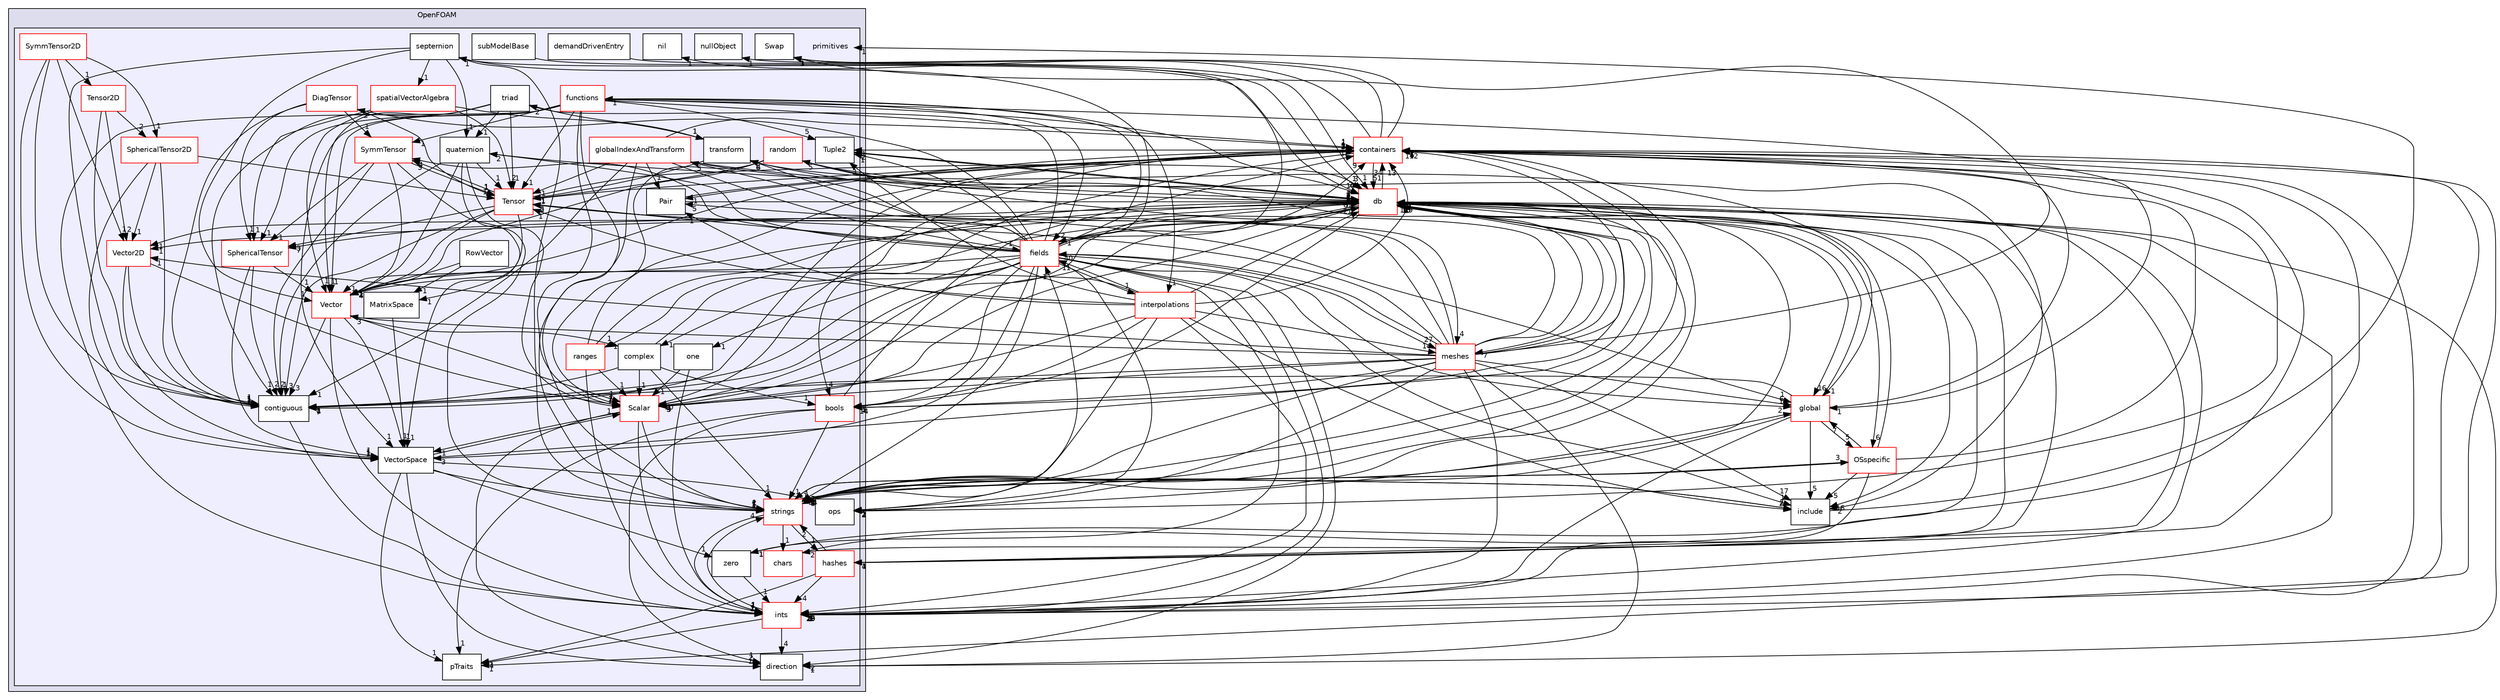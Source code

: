digraph "src/OpenFOAM/primitives" {
  bgcolor=transparent;
  compound=true
  node [ fontsize="10", fontname="Helvetica"];
  edge [ labelfontsize="10", labelfontname="Helvetica"];
  subgraph clusterdir_c5473ff19b20e6ec4dfe5c310b3778a8 {
    graph [ bgcolor="#ddddee", pencolor="black", label="OpenFOAM" fontname="Helvetica", fontsize="10", URL="dir_c5473ff19b20e6ec4dfe5c310b3778a8.html"]
  subgraph clusterdir_3e50f45338116b169052b428016851aa {
    graph [ bgcolor="#eeeeff", pencolor="black", label="" URL="dir_3e50f45338116b169052b428016851aa.html"];
    dir_3e50f45338116b169052b428016851aa [shape=plaintext label="primitives"];
    dir_a082e25d5e52ccf3d098e28b00b761b2 [shape=box label="bools" color="red" fillcolor="white" style="filled" URL="dir_a082e25d5e52ccf3d098e28b00b761b2.html"];
    dir_88dabb3705a9b13be16987836626f570 [shape=box label="chars" color="red" fillcolor="white" style="filled" URL="dir_88dabb3705a9b13be16987836626f570.html"];
    dir_9b55caa1365775a4268140b8f5b75f1d [shape=box label="complex" color="black" fillcolor="white" style="filled" URL="dir_9b55caa1365775a4268140b8f5b75f1d.html"];
    dir_1b29830830533868fb04f0e807b2ad78 [shape=box label="contiguous" color="black" fillcolor="white" style="filled" URL="dir_1b29830830533868fb04f0e807b2ad78.html"];
    dir_1ed90ee36d758fb385aa8ec7e8669419 [shape=box label="demandDrivenEntry" color="black" fillcolor="white" style="filled" URL="dir_1ed90ee36d758fb385aa8ec7e8669419.html"];
    dir_537bace1925cccf901fb30a89ca4875a [shape=box label="DiagTensor" color="red" fillcolor="white" style="filled" URL="dir_537bace1925cccf901fb30a89ca4875a.html"];
    dir_19dbf0591cffda9f7a5a990739e1850d [shape=box label="direction" color="black" fillcolor="white" style="filled" URL="dir_19dbf0591cffda9f7a5a990739e1850d.html"];
    dir_d9e7e9a9f2a6b8c09f93ad92e1b15a84 [shape=box label="functions" color="red" fillcolor="white" style="filled" URL="dir_d9e7e9a9f2a6b8c09f93ad92e1b15a84.html"];
    dir_9dc1ed12f67003981c0fdb09742bb52c [shape=box label="globalIndexAndTransform" color="red" fillcolor="white" style="filled" URL="dir_9dc1ed12f67003981c0fdb09742bb52c.html"];
    dir_4283faa153a5178e565ef547cd992a0a [shape=box label="hashes" color="red" fillcolor="white" style="filled" URL="dir_4283faa153a5178e565ef547cd992a0a.html"];
    dir_086c067a0e64eeb439d30ae0c44248d8 [shape=box label="ints" color="red" fillcolor="white" style="filled" URL="dir_086c067a0e64eeb439d30ae0c44248d8.html"];
    dir_74bb8d3ac938216a63ff87e7c9cc403c [shape=box label="MatrixSpace" color="black" fillcolor="white" style="filled" URL="dir_74bb8d3ac938216a63ff87e7c9cc403c.html"];
    dir_98f989b678dbf5309ce2e017b28f8821 [shape=box label="nil" color="black" fillcolor="white" style="filled" URL="dir_98f989b678dbf5309ce2e017b28f8821.html"];
    dir_7aca3e0a7045fc902b8f4d4bfc476d9f [shape=box label="nullObject" color="black" fillcolor="white" style="filled" URL="dir_7aca3e0a7045fc902b8f4d4bfc476d9f.html"];
    dir_688e2bf6a1af855b6f70d5e0e0f050d5 [shape=box label="one" color="black" fillcolor="white" style="filled" URL="dir_688e2bf6a1af855b6f70d5e0e0f050d5.html"];
    dir_a75a9acad7a860e8b6287c25a4913686 [shape=box label="ops" color="black" fillcolor="white" style="filled" URL="dir_a75a9acad7a860e8b6287c25a4913686.html"];
    dir_4866e0e18efe39e2716d157b44dfa36c [shape=box label="Pair" color="black" fillcolor="white" style="filled" URL="dir_4866e0e18efe39e2716d157b44dfa36c.html"];
    dir_a71222f4f105181f964ceb320add37f5 [shape=box label="pTraits" color="black" fillcolor="white" style="filled" URL="dir_a71222f4f105181f964ceb320add37f5.html"];
    dir_7f2355fb07e96b002f5e0fef21d9e5dc [shape=box label="quaternion" color="black" fillcolor="white" style="filled" URL="dir_7f2355fb07e96b002f5e0fef21d9e5dc.html"];
    dir_fe902bc9ff5b589eb0ead5d28c94889f [shape=box label="random" color="red" fillcolor="white" style="filled" URL="dir_fe902bc9ff5b589eb0ead5d28c94889f.html"];
    dir_4c2d2f51554615c82797d0537eafbb2e [shape=box label="ranges" color="red" fillcolor="white" style="filled" URL="dir_4c2d2f51554615c82797d0537eafbb2e.html"];
    dir_3073982a3e901484828b41a110ebd059 [shape=box label="RowVector" color="black" fillcolor="white" style="filled" URL="dir_3073982a3e901484828b41a110ebd059.html"];
    dir_b4f4914e791ff496381862f16be45bae [shape=box label="Scalar" color="red" fillcolor="white" style="filled" URL="dir_b4f4914e791ff496381862f16be45bae.html"];
    dir_8ff6743b6a552605fbcfa0c2fa86cf35 [shape=box label="septernion" color="black" fillcolor="white" style="filled" URL="dir_8ff6743b6a552605fbcfa0c2fa86cf35.html"];
    dir_0d054148b2ad42a055e9a559a10add02 [shape=box label="spatialVectorAlgebra" color="red" fillcolor="white" style="filled" URL="dir_0d054148b2ad42a055e9a559a10add02.html"];
    dir_b065e1a4bed1b058c87ac57271f42191 [shape=box label="SphericalTensor" color="red" fillcolor="white" style="filled" URL="dir_b065e1a4bed1b058c87ac57271f42191.html"];
    dir_03cbbdc57deccee747de3682b626c91e [shape=box label="SphericalTensor2D" color="red" fillcolor="white" style="filled" URL="dir_03cbbdc57deccee747de3682b626c91e.html"];
    dir_ce1ee507886310df0e74ee2e624fbc88 [shape=box label="strings" color="red" fillcolor="white" style="filled" URL="dir_ce1ee507886310df0e74ee2e624fbc88.html"];
    dir_a5ab764987886a96b81db1b910e5c021 [shape=box label="subModelBase" color="black" fillcolor="white" style="filled" URL="dir_a5ab764987886a96b81db1b910e5c021.html"];
    dir_231fc2a74f204112d6236cb009e595a2 [shape=box label="Swap" color="black" fillcolor="white" style="filled" URL="dir_231fc2a74f204112d6236cb009e595a2.html"];
    dir_1dd80385453c5b0e9d626c2fdc4e90dc [shape=box label="SymmTensor" color="red" fillcolor="white" style="filled" URL="dir_1dd80385453c5b0e9d626c2fdc4e90dc.html"];
    dir_0c2340d1dbdaa835dd760c22e129bc79 [shape=box label="SymmTensor2D" color="red" fillcolor="white" style="filled" URL="dir_0c2340d1dbdaa835dd760c22e129bc79.html"];
    dir_15da0e2a135f43ffeb4645c968ce8ac7 [shape=box label="Tensor" color="red" fillcolor="white" style="filled" URL="dir_15da0e2a135f43ffeb4645c968ce8ac7.html"];
    dir_af3b3c32572abb73a47caea053f82d3c [shape=box label="Tensor2D" color="red" fillcolor="white" style="filled" URL="dir_af3b3c32572abb73a47caea053f82d3c.html"];
    dir_9cf74317c7eb616c4d20a1fef726f411 [shape=box label="transform" color="black" fillcolor="white" style="filled" URL="dir_9cf74317c7eb616c4d20a1fef726f411.html"];
    dir_7aa2f3f4e81b54d7787de8b5589ce6c4 [shape=box label="triad" color="black" fillcolor="white" style="filled" URL="dir_7aa2f3f4e81b54d7787de8b5589ce6c4.html"];
    dir_246f7a9c53924f474d87efd38f207066 [shape=box label="Tuple2" color="black" fillcolor="white" style="filled" URL="dir_246f7a9c53924f474d87efd38f207066.html"];
    dir_6ef5fbba1c02603637a533e2f686aa62 [shape=box label="Vector" color="red" fillcolor="white" style="filled" URL="dir_6ef5fbba1c02603637a533e2f686aa62.html"];
    dir_974ac155d7c04ce7d59446545c00b04b [shape=box label="Vector2D" color="red" fillcolor="white" style="filled" URL="dir_974ac155d7c04ce7d59446545c00b04b.html"];
    dir_67e43ffa00fdb90d8ab20f3d61175616 [shape=box label="VectorSpace" color="black" fillcolor="white" style="filled" URL="dir_67e43ffa00fdb90d8ab20f3d61175616.html"];
    dir_2de54a351530e9f436fe9bce6ce952a7 [shape=box label="zero" color="black" fillcolor="white" style="filled" URL="dir_2de54a351530e9f436fe9bce6ce952a7.html"];
  }
  }
  dir_962442b8f989d5529fab5e0f0e4ffb74 [shape=box label="fields" color="red" URL="dir_962442b8f989d5529fab5e0f0e4ffb74.html"];
  dir_19d0872053bde092be81d7fe3f56cbf7 [shape=box label="containers" color="red" URL="dir_19d0872053bde092be81d7fe3f56cbf7.html"];
  dir_e764f87aebd421bcba631b254777cd25 [shape=box label="interpolations" color="red" URL="dir_e764f87aebd421bcba631b254777cd25.html"];
  dir_aa2423979fb45fc41c393a5db370ab21 [shape=box label="meshes" color="red" URL="dir_aa2423979fb45fc41c393a5db370ab21.html"];
  dir_63c634f7a7cfd679ac26c67fb30fc32f [shape=box label="db" color="red" URL="dir_63c634f7a7cfd679ac26c67fb30fc32f.html"];
  dir_8583492183f4d27c76555f8f333dd07b [shape=box label="global" color="red" URL="dir_8583492183f4d27c76555f8f333dd07b.html"];
  dir_e954e9f5966bc1c681a414ec8bd0ee15 [shape=box label="include" URL="dir_e954e9f5966bc1c681a414ec8bd0ee15.html"];
  dir_1e7df7a7407fc4618be5c18f76eb7b99 [shape=box label="OSspecific" color="red" URL="dir_1e7df7a7407fc4618be5c18f76eb7b99.html"];
  dir_a5ab764987886a96b81db1b910e5c021->dir_63c634f7a7cfd679ac26c67fb30fc32f [headlabel="1", labeldistance=1.5 headhref="dir_002443_001985.html"];
  dir_19dbf0591cffda9f7a5a990739e1850d->dir_63c634f7a7cfd679ac26c67fb30fc32f [headlabel="1", labeldistance=1.5 headhref="dir_002371_001985.html"];
  dir_af3b3c32572abb73a47caea053f82d3c->dir_03cbbdc57deccee747de3682b626c91e [headlabel="2", labeldistance=1.5 headhref="dir_002455_002433.html"];
  dir_af3b3c32572abb73a47caea053f82d3c->dir_974ac155d7c04ce7d59446545c00b04b [headlabel="2", labeldistance=1.5 headhref="dir_002455_002466.html"];
  dir_af3b3c32572abb73a47caea053f82d3c->dir_1b29830830533868fb04f0e807b2ad78 [headlabel="1", labeldistance=1.5 headhref="dir_002455_002367.html"];
  dir_0d054148b2ad42a055e9a559a10add02->dir_15da0e2a135f43ffeb4645c968ce8ac7 [headlabel="2", labeldistance=1.5 headhref="dir_002421_002450.html"];
  dir_0d054148b2ad42a055e9a559a10add02->dir_9cf74317c7eb616c4d20a1fef726f411 [headlabel="1", labeldistance=1.5 headhref="dir_002421_002457.html"];
  dir_0d054148b2ad42a055e9a559a10add02->dir_6ef5fbba1c02603637a533e2f686aa62 [headlabel="1", labeldistance=1.5 headhref="dir_002421_002460.html"];
  dir_0d054148b2ad42a055e9a559a10add02->dir_b065e1a4bed1b058c87ac57271f42191 [headlabel="1", labeldistance=1.5 headhref="dir_002421_002430.html"];
  dir_962442b8f989d5529fab5e0f0e4ffb74->dir_19dbf0591cffda9f7a5a990739e1850d [headlabel="2", labeldistance=1.5 headhref="dir_002054_002371.html"];
  dir_962442b8f989d5529fab5e0f0e4ffb74->dir_19d0872053bde092be81d7fe3f56cbf7 [headlabel="9", labeldistance=1.5 headhref="dir_002054_001934.html"];
  dir_962442b8f989d5529fab5e0f0e4ffb74->dir_a082e25d5e52ccf3d098e28b00b761b2 [headlabel="1", labeldistance=1.5 headhref="dir_002054_002359.html"];
  dir_962442b8f989d5529fab5e0f0e4ffb74->dir_ce1ee507886310df0e74ee2e624fbc88 [headlabel="2", labeldistance=1.5 headhref="dir_002054_002435.html"];
  dir_962442b8f989d5529fab5e0f0e4ffb74->dir_15da0e2a135f43ffeb4645c968ce8ac7 [headlabel="5", labeldistance=1.5 headhref="dir_002054_002450.html"];
  dir_962442b8f989d5529fab5e0f0e4ffb74->dir_246f7a9c53924f474d87efd38f207066 [headlabel="1", labeldistance=1.5 headhref="dir_002054_002459.html"];
  dir_962442b8f989d5529fab5e0f0e4ffb74->dir_7f2355fb07e96b002f5e0fef21d9e5dc [headlabel="2", labeldistance=1.5 headhref="dir_002054_002407.html"];
  dir_962442b8f989d5529fab5e0f0e4ffb74->dir_231fc2a74f204112d6236cb009e595a2 [headlabel="1", labeldistance=1.5 headhref="dir_002054_002444.html"];
  dir_962442b8f989d5529fab5e0f0e4ffb74->dir_e764f87aebd421bcba631b254777cd25 [headlabel="1", labeldistance=1.5 headhref="dir_002054_002153.html"];
  dir_962442b8f989d5529fab5e0f0e4ffb74->dir_9b55caa1365775a4268140b8f5b75f1d [headlabel="1", labeldistance=1.5 headhref="dir_002054_002366.html"];
  dir_962442b8f989d5529fab5e0f0e4ffb74->dir_7aa2f3f4e81b54d7787de8b5589ce6c4 [headlabel="2", labeldistance=1.5 headhref="dir_002054_002458.html"];
  dir_962442b8f989d5529fab5e0f0e4ffb74->dir_688e2bf6a1af855b6f70d5e0e0f050d5 [headlabel="1", labeldistance=1.5 headhref="dir_002054_002403.html"];
  dir_962442b8f989d5529fab5e0f0e4ffb74->dir_aa2423979fb45fc41c393a5db370ab21 [headlabel="27", labeldistance=1.5 headhref="dir_002054_002260.html"];
  dir_962442b8f989d5529fab5e0f0e4ffb74->dir_2de54a351530e9f436fe9bce6ce952a7 [headlabel="1", labeldistance=1.5 headhref="dir_002054_002469.html"];
  dir_962442b8f989d5529fab5e0f0e4ffb74->dir_9cf74317c7eb616c4d20a1fef726f411 [headlabel="6", labeldistance=1.5 headhref="dir_002054_002457.html"];
  dir_962442b8f989d5529fab5e0f0e4ffb74->dir_a75a9acad7a860e8b6287c25a4913686 [headlabel="1", labeldistance=1.5 headhref="dir_002054_002404.html"];
  dir_962442b8f989d5529fab5e0f0e4ffb74->dir_b4f4914e791ff496381862f16be45bae [headlabel="10", labeldistance=1.5 headhref="dir_002054_002415.html"];
  dir_962442b8f989d5529fab5e0f0e4ffb74->dir_6ef5fbba1c02603637a533e2f686aa62 [headlabel="4", labeldistance=1.5 headhref="dir_002054_002460.html"];
  dir_962442b8f989d5529fab5e0f0e4ffb74->dir_63c634f7a7cfd679ac26c67fb30fc32f [headlabel="61", labeldistance=1.5 headhref="dir_002054_001985.html"];
  dir_962442b8f989d5529fab5e0f0e4ffb74->dir_8583492183f4d27c76555f8f333dd07b [headlabel="1", labeldistance=1.5 headhref="dir_002054_002130.html"];
  dir_962442b8f989d5529fab5e0f0e4ffb74->dir_67e43ffa00fdb90d8ab20f3d61175616 [headlabel="3", labeldistance=1.5 headhref="dir_002054_002468.html"];
  dir_962442b8f989d5529fab5e0f0e4ffb74->dir_537bace1925cccf901fb30a89ca4875a [headlabel="2", labeldistance=1.5 headhref="dir_002054_002369.html"];
  dir_962442b8f989d5529fab5e0f0e4ffb74->dir_8ff6743b6a552605fbcfa0c2fa86cf35 [headlabel="1", labeldistance=1.5 headhref="dir_002054_002420.html"];
  dir_962442b8f989d5529fab5e0f0e4ffb74->dir_974ac155d7c04ce7d59446545c00b04b [headlabel="1", labeldistance=1.5 headhref="dir_002054_002466.html"];
  dir_962442b8f989d5529fab5e0f0e4ffb74->dir_d9e7e9a9f2a6b8c09f93ad92e1b15a84 [headlabel="1", labeldistance=1.5 headhref="dir_002054_002372.html"];
  dir_962442b8f989d5529fab5e0f0e4ffb74->dir_e954e9f5966bc1c681a414ec8bd0ee15 [headlabel="1", labeldistance=1.5 headhref="dir_002054_002152.html"];
  dir_962442b8f989d5529fab5e0f0e4ffb74->dir_b065e1a4bed1b058c87ac57271f42191 [headlabel="7", labeldistance=1.5 headhref="dir_002054_002430.html"];
  dir_962442b8f989d5529fab5e0f0e4ffb74->dir_1b29830830533868fb04f0e807b2ad78 [headlabel="1", labeldistance=1.5 headhref="dir_002054_002367.html"];
  dir_962442b8f989d5529fab5e0f0e4ffb74->dir_086c067a0e64eeb439d30ae0c44248d8 [headlabel="5", labeldistance=1.5 headhref="dir_002054_002390.html"];
  dir_962442b8f989d5529fab5e0f0e4ffb74->dir_1dd80385453c5b0e9d626c2fdc4e90dc [headlabel="4", labeldistance=1.5 headhref="dir_002054_002445.html"];
  dir_19d0872053bde092be81d7fe3f56cbf7->dir_a082e25d5e52ccf3d098e28b00b761b2 [headlabel="4", labeldistance=1.5 headhref="dir_001934_002359.html"];
  dir_19d0872053bde092be81d7fe3f56cbf7->dir_ce1ee507886310df0e74ee2e624fbc88 [headlabel="5", labeldistance=1.5 headhref="dir_001934_002435.html"];
  dir_19d0872053bde092be81d7fe3f56cbf7->dir_246f7a9c53924f474d87efd38f207066 [headlabel="1", labeldistance=1.5 headhref="dir_001934_002459.html"];
  dir_19d0872053bde092be81d7fe3f56cbf7->dir_231fc2a74f204112d6236cb009e595a2 [headlabel="1", labeldistance=1.5 headhref="dir_001934_002444.html"];
  dir_19d0872053bde092be81d7fe3f56cbf7->dir_98f989b678dbf5309ce2e017b28f8821 [headlabel="1", labeldistance=1.5 headhref="dir_001934_002401.html"];
  dir_19d0872053bde092be81d7fe3f56cbf7->dir_2de54a351530e9f436fe9bce6ce952a7 [headlabel="1", labeldistance=1.5 headhref="dir_001934_002469.html"];
  dir_19d0872053bde092be81d7fe3f56cbf7->dir_a75a9acad7a860e8b6287c25a4913686 [headlabel="2", labeldistance=1.5 headhref="dir_001934_002404.html"];
  dir_19d0872053bde092be81d7fe3f56cbf7->dir_63c634f7a7cfd679ac26c67fb30fc32f [headlabel="51", labeldistance=1.5 headhref="dir_001934_001985.html"];
  dir_19d0872053bde092be81d7fe3f56cbf7->dir_4866e0e18efe39e2716d157b44dfa36c [headlabel="1", labeldistance=1.5 headhref="dir_001934_002405.html"];
  dir_19d0872053bde092be81d7fe3f56cbf7->dir_a71222f4f105181f964ceb320add37f5 [headlabel="1", labeldistance=1.5 headhref="dir_001934_002406.html"];
  dir_19d0872053bde092be81d7fe3f56cbf7->dir_7aca3e0a7045fc902b8f4d4bfc476d9f [headlabel="1", labeldistance=1.5 headhref="dir_001934_002402.html"];
  dir_19d0872053bde092be81d7fe3f56cbf7->dir_1b29830830533868fb04f0e807b2ad78 [headlabel="7", labeldistance=1.5 headhref="dir_001934_002367.html"];
  dir_19d0872053bde092be81d7fe3f56cbf7->dir_086c067a0e64eeb439d30ae0c44248d8 [headlabel="23", labeldistance=1.5 headhref="dir_001934_002390.html"];
  dir_19d0872053bde092be81d7fe3f56cbf7->dir_4283faa153a5178e565ef547cd992a0a [headlabel="1", labeldistance=1.5 headhref="dir_001934_002386.html"];
  dir_ce1ee507886310df0e74ee2e624fbc88->dir_19d0872053bde092be81d7fe3f56cbf7 [headlabel="7", labeldistance=1.5 headhref="dir_002435_001934.html"];
  dir_ce1ee507886310df0e74ee2e624fbc88->dir_63c634f7a7cfd679ac26c67fb30fc32f [headlabel="13", labeldistance=1.5 headhref="dir_002435_001985.html"];
  dir_ce1ee507886310df0e74ee2e624fbc88->dir_88dabb3705a9b13be16987836626f570 [headlabel="1", labeldistance=1.5 headhref="dir_002435_002363.html"];
  dir_ce1ee507886310df0e74ee2e624fbc88->dir_8583492183f4d27c76555f8f333dd07b [headlabel="2", labeldistance=1.5 headhref="dir_002435_002130.html"];
  dir_ce1ee507886310df0e74ee2e624fbc88->dir_e954e9f5966bc1c681a414ec8bd0ee15 [headlabel="2", labeldistance=1.5 headhref="dir_002435_002152.html"];
  dir_ce1ee507886310df0e74ee2e624fbc88->dir_086c067a0e64eeb439d30ae0c44248d8 [headlabel="1", labeldistance=1.5 headhref="dir_002435_002390.html"];
  dir_ce1ee507886310df0e74ee2e624fbc88->dir_4283faa153a5178e565ef547cd992a0a [headlabel="1", labeldistance=1.5 headhref="dir_002435_002386.html"];
  dir_ce1ee507886310df0e74ee2e624fbc88->dir_1e7df7a7407fc4618be5c18f76eb7b99 [headlabel="3", labeldistance=1.5 headhref="dir_002435_002470.html"];
  dir_a082e25d5e52ccf3d098e28b00b761b2->dir_19dbf0591cffda9f7a5a990739e1850d [headlabel="1", labeldistance=1.5 headhref="dir_002359_002371.html"];
  dir_a082e25d5e52ccf3d098e28b00b761b2->dir_19d0872053bde092be81d7fe3f56cbf7 [headlabel="1", labeldistance=1.5 headhref="dir_002359_001934.html"];
  dir_a082e25d5e52ccf3d098e28b00b761b2->dir_ce1ee507886310df0e74ee2e624fbc88 [headlabel="1", labeldistance=1.5 headhref="dir_002359_002435.html"];
  dir_a082e25d5e52ccf3d098e28b00b761b2->dir_63c634f7a7cfd679ac26c67fb30fc32f [headlabel="6", labeldistance=1.5 headhref="dir_002359_001985.html"];
  dir_a082e25d5e52ccf3d098e28b00b761b2->dir_a71222f4f105181f964ceb320add37f5 [headlabel="1", labeldistance=1.5 headhref="dir_002359_002406.html"];
  dir_15da0e2a135f43ffeb4645c968ce8ac7->dir_19d0872053bde092be81d7fe3f56cbf7 [headlabel="3", labeldistance=1.5 headhref="dir_002450_001934.html"];
  dir_15da0e2a135f43ffeb4645c968ce8ac7->dir_6ef5fbba1c02603637a533e2f686aa62 [headlabel="2", labeldistance=1.5 headhref="dir_002450_002460.html"];
  dir_15da0e2a135f43ffeb4645c968ce8ac7->dir_63c634f7a7cfd679ac26c67fb30fc32f [headlabel="3", labeldistance=1.5 headhref="dir_002450_001985.html"];
  dir_15da0e2a135f43ffeb4645c968ce8ac7->dir_8583492183f4d27c76555f8f333dd07b [headlabel="1", labeldistance=1.5 headhref="dir_002450_002130.html"];
  dir_15da0e2a135f43ffeb4645c968ce8ac7->dir_74bb8d3ac938216a63ff87e7c9cc403c [headlabel="1", labeldistance=1.5 headhref="dir_002450_002400.html"];
  dir_15da0e2a135f43ffeb4645c968ce8ac7->dir_b065e1a4bed1b058c87ac57271f42191 [headlabel="3", labeldistance=1.5 headhref="dir_002450_002430.html"];
  dir_15da0e2a135f43ffeb4645c968ce8ac7->dir_1b29830830533868fb04f0e807b2ad78 [headlabel="3", labeldistance=1.5 headhref="dir_002450_002367.html"];
  dir_15da0e2a135f43ffeb4645c968ce8ac7->dir_1dd80385453c5b0e9d626c2fdc4e90dc [headlabel="3", labeldistance=1.5 headhref="dir_002450_002445.html"];
  dir_246f7a9c53924f474d87efd38f207066->dir_63c634f7a7cfd679ac26c67fb30fc32f [headlabel="1", labeldistance=1.5 headhref="dir_002459_001985.html"];
  dir_7f2355fb07e96b002f5e0fef21d9e5dc->dir_ce1ee507886310df0e74ee2e624fbc88 [headlabel="1", labeldistance=1.5 headhref="dir_002407_002435.html"];
  dir_7f2355fb07e96b002f5e0fef21d9e5dc->dir_15da0e2a135f43ffeb4645c968ce8ac7 [headlabel="1", labeldistance=1.5 headhref="dir_002407_002450.html"];
  dir_7f2355fb07e96b002f5e0fef21d9e5dc->dir_b4f4914e791ff496381862f16be45bae [headlabel="1", labeldistance=1.5 headhref="dir_002407_002415.html"];
  dir_7f2355fb07e96b002f5e0fef21d9e5dc->dir_6ef5fbba1c02603637a533e2f686aa62 [headlabel="1", labeldistance=1.5 headhref="dir_002407_002460.html"];
  dir_7f2355fb07e96b002f5e0fef21d9e5dc->dir_63c634f7a7cfd679ac26c67fb30fc32f [headlabel="2", labeldistance=1.5 headhref="dir_002407_001985.html"];
  dir_7f2355fb07e96b002f5e0fef21d9e5dc->dir_1b29830830533868fb04f0e807b2ad78 [headlabel="1", labeldistance=1.5 headhref="dir_002407_002367.html"];
  dir_e764f87aebd421bcba631b254777cd25->dir_962442b8f989d5529fab5e0f0e4ffb74 [headlabel="11", labeldistance=1.5 headhref="dir_002153_002054.html"];
  dir_e764f87aebd421bcba631b254777cd25->dir_19d0872053bde092be81d7fe3f56cbf7 [headlabel="13", labeldistance=1.5 headhref="dir_002153_001934.html"];
  dir_e764f87aebd421bcba631b254777cd25->dir_a082e25d5e52ccf3d098e28b00b761b2 [headlabel="1", labeldistance=1.5 headhref="dir_002153_002359.html"];
  dir_e764f87aebd421bcba631b254777cd25->dir_ce1ee507886310df0e74ee2e624fbc88 [headlabel="2", labeldistance=1.5 headhref="dir_002153_002435.html"];
  dir_e764f87aebd421bcba631b254777cd25->dir_15da0e2a135f43ffeb4645c968ce8ac7 [headlabel="1", labeldistance=1.5 headhref="dir_002153_002450.html"];
  dir_e764f87aebd421bcba631b254777cd25->dir_246f7a9c53924f474d87efd38f207066 [headlabel="3", labeldistance=1.5 headhref="dir_002153_002459.html"];
  dir_e764f87aebd421bcba631b254777cd25->dir_aa2423979fb45fc41c393a5db370ab21 [headlabel="14", labeldistance=1.5 headhref="dir_002153_002260.html"];
  dir_e764f87aebd421bcba631b254777cd25->dir_b4f4914e791ff496381862f16be45bae [headlabel="3", labeldistance=1.5 headhref="dir_002153_002415.html"];
  dir_e764f87aebd421bcba631b254777cd25->dir_6ef5fbba1c02603637a533e2f686aa62 [headlabel="1", labeldistance=1.5 headhref="dir_002153_002460.html"];
  dir_e764f87aebd421bcba631b254777cd25->dir_63c634f7a7cfd679ac26c67fb30fc32f [headlabel="21", labeldistance=1.5 headhref="dir_002153_001985.html"];
  dir_e764f87aebd421bcba631b254777cd25->dir_4866e0e18efe39e2716d157b44dfa36c [headlabel="1", labeldistance=1.5 headhref="dir_002153_002405.html"];
  dir_e764f87aebd421bcba631b254777cd25->dir_e954e9f5966bc1c681a414ec8bd0ee15 [headlabel="2", labeldistance=1.5 headhref="dir_002153_002152.html"];
  dir_e764f87aebd421bcba631b254777cd25->dir_086c067a0e64eeb439d30ae0c44248d8 [headlabel="2", labeldistance=1.5 headhref="dir_002153_002390.html"];
  dir_fe902bc9ff5b589eb0ead5d28c94889f->dir_15da0e2a135f43ffeb4645c968ce8ac7 [headlabel="1", labeldistance=1.5 headhref="dir_002408_002450.html"];
  dir_fe902bc9ff5b589eb0ead5d28c94889f->dir_b4f4914e791ff496381862f16be45bae [headlabel="1", labeldistance=1.5 headhref="dir_002408_002415.html"];
  dir_fe902bc9ff5b589eb0ead5d28c94889f->dir_6ef5fbba1c02603637a533e2f686aa62 [headlabel="1", labeldistance=1.5 headhref="dir_002408_002460.html"];
  dir_fe902bc9ff5b589eb0ead5d28c94889f->dir_63c634f7a7cfd679ac26c67fb30fc32f [headlabel="2", labeldistance=1.5 headhref="dir_002408_001985.html"];
  dir_fe902bc9ff5b589eb0ead5d28c94889f->dir_e954e9f5966bc1c681a414ec8bd0ee15 [headlabel="2", labeldistance=1.5 headhref="dir_002408_002152.html"];
  dir_9b55caa1365775a4268140b8f5b75f1d->dir_ce1ee507886310df0e74ee2e624fbc88 [headlabel="1", labeldistance=1.5 headhref="dir_002366_002435.html"];
  dir_9b55caa1365775a4268140b8f5b75f1d->dir_a082e25d5e52ccf3d098e28b00b761b2 [headlabel="1", labeldistance=1.5 headhref="dir_002366_002359.html"];
  dir_9b55caa1365775a4268140b8f5b75f1d->dir_b4f4914e791ff496381862f16be45bae [headlabel="1", labeldistance=1.5 headhref="dir_002366_002415.html"];
  dir_9b55caa1365775a4268140b8f5b75f1d->dir_63c634f7a7cfd679ac26c67fb30fc32f [headlabel="1", labeldistance=1.5 headhref="dir_002366_001985.html"];
  dir_9b55caa1365775a4268140b8f5b75f1d->dir_1b29830830533868fb04f0e807b2ad78 [headlabel="1", labeldistance=1.5 headhref="dir_002366_002367.html"];
  dir_7aa2f3f4e81b54d7787de8b5589ce6c4->dir_15da0e2a135f43ffeb4645c968ce8ac7 [headlabel="1", labeldistance=1.5 headhref="dir_002458_002450.html"];
  dir_7aa2f3f4e81b54d7787de8b5589ce6c4->dir_7f2355fb07e96b002f5e0fef21d9e5dc [headlabel="1", labeldistance=1.5 headhref="dir_002458_002407.html"];
  dir_7aa2f3f4e81b54d7787de8b5589ce6c4->dir_9cf74317c7eb616c4d20a1fef726f411 [headlabel="1", labeldistance=1.5 headhref="dir_002458_002457.html"];
  dir_7aa2f3f4e81b54d7787de8b5589ce6c4->dir_6ef5fbba1c02603637a533e2f686aa62 [headlabel="1", labeldistance=1.5 headhref="dir_002458_002460.html"];
  dir_7aa2f3f4e81b54d7787de8b5589ce6c4->dir_1b29830830533868fb04f0e807b2ad78 [headlabel="1", labeldistance=1.5 headhref="dir_002458_002367.html"];
  dir_aa2423979fb45fc41c393a5db370ab21->dir_19dbf0591cffda9f7a5a990739e1850d [headlabel="1", labeldistance=1.5 headhref="dir_002260_002371.html"];
  dir_aa2423979fb45fc41c393a5db370ab21->dir_962442b8f989d5529fab5e0f0e4ffb74 [headlabel="40", labeldistance=1.5 headhref="dir_002260_002054.html"];
  dir_aa2423979fb45fc41c393a5db370ab21->dir_19d0872053bde092be81d7fe3f56cbf7 [headlabel="112", labeldistance=1.5 headhref="dir_002260_001934.html"];
  dir_aa2423979fb45fc41c393a5db370ab21->dir_ce1ee507886310df0e74ee2e624fbc88 [headlabel="7", labeldistance=1.5 headhref="dir_002260_002435.html"];
  dir_aa2423979fb45fc41c393a5db370ab21->dir_a082e25d5e52ccf3d098e28b00b761b2 [headlabel="14", labeldistance=1.5 headhref="dir_002260_002359.html"];
  dir_aa2423979fb45fc41c393a5db370ab21->dir_15da0e2a135f43ffeb4645c968ce8ac7 [headlabel="2", labeldistance=1.5 headhref="dir_002260_002450.html"];
  dir_aa2423979fb45fc41c393a5db370ab21->dir_231fc2a74f204112d6236cb009e595a2 [headlabel="3", labeldistance=1.5 headhref="dir_002260_002444.html"];
  dir_aa2423979fb45fc41c393a5db370ab21->dir_fe902bc9ff5b589eb0ead5d28c94889f [headlabel="5", labeldistance=1.5 headhref="dir_002260_002408.html"];
  dir_aa2423979fb45fc41c393a5db370ab21->dir_a75a9acad7a860e8b6287c25a4913686 [headlabel="2", labeldistance=1.5 headhref="dir_002260_002404.html"];
  dir_aa2423979fb45fc41c393a5db370ab21->dir_9cf74317c7eb616c4d20a1fef726f411 [headlabel="4", labeldistance=1.5 headhref="dir_002260_002457.html"];
  dir_aa2423979fb45fc41c393a5db370ab21->dir_b4f4914e791ff496381862f16be45bae [headlabel="3", labeldistance=1.5 headhref="dir_002260_002415.html"];
  dir_aa2423979fb45fc41c393a5db370ab21->dir_6ef5fbba1c02603637a533e2f686aa62 [headlabel="3", labeldistance=1.5 headhref="dir_002260_002460.html"];
  dir_aa2423979fb45fc41c393a5db370ab21->dir_63c634f7a7cfd679ac26c67fb30fc32f [headlabel="119", labeldistance=1.5 headhref="dir_002260_001985.html"];
  dir_aa2423979fb45fc41c393a5db370ab21->dir_4866e0e18efe39e2716d157b44dfa36c [headlabel="5", labeldistance=1.5 headhref="dir_002260_002405.html"];
  dir_aa2423979fb45fc41c393a5db370ab21->dir_8583492183f4d27c76555f8f333dd07b [headlabel="6", labeldistance=1.5 headhref="dir_002260_002130.html"];
  dir_aa2423979fb45fc41c393a5db370ab21->dir_974ac155d7c04ce7d59446545c00b04b [headlabel="1", labeldistance=1.5 headhref="dir_002260_002466.html"];
  dir_aa2423979fb45fc41c393a5db370ab21->dir_e954e9f5966bc1c681a414ec8bd0ee15 [headlabel="17", labeldistance=1.5 headhref="dir_002260_002152.html"];
  dir_aa2423979fb45fc41c393a5db370ab21->dir_1b29830830533868fb04f0e807b2ad78 [headlabel="1", labeldistance=1.5 headhref="dir_002260_002367.html"];
  dir_aa2423979fb45fc41c393a5db370ab21->dir_086c067a0e64eeb439d30ae0c44248d8 [headlabel="29", labeldistance=1.5 headhref="dir_002260_002390.html"];
  dir_aa2423979fb45fc41c393a5db370ab21->dir_9dc1ed12f67003981c0fdb09742bb52c [headlabel="5", labeldistance=1.5 headhref="dir_002260_002384.html"];
  dir_688e2bf6a1af855b6f70d5e0e0f050d5->dir_b4f4914e791ff496381862f16be45bae [headlabel="1", labeldistance=1.5 headhref="dir_002403_002415.html"];
  dir_688e2bf6a1af855b6f70d5e0e0f050d5->dir_086c067a0e64eeb439d30ae0c44248d8 [headlabel="1", labeldistance=1.5 headhref="dir_002403_002390.html"];
  dir_03cbbdc57deccee747de3682b626c91e->dir_15da0e2a135f43ffeb4645c968ce8ac7 [headlabel="1", labeldistance=1.5 headhref="dir_002433_002450.html"];
  dir_03cbbdc57deccee747de3682b626c91e->dir_67e43ffa00fdb90d8ab20f3d61175616 [headlabel="1", labeldistance=1.5 headhref="dir_002433_002468.html"];
  dir_03cbbdc57deccee747de3682b626c91e->dir_974ac155d7c04ce7d59446545c00b04b [headlabel="1", labeldistance=1.5 headhref="dir_002433_002466.html"];
  dir_03cbbdc57deccee747de3682b626c91e->dir_1b29830830533868fb04f0e807b2ad78 [headlabel="1", labeldistance=1.5 headhref="dir_002433_002367.html"];
  dir_3073982a3e901484828b41a110ebd059->dir_6ef5fbba1c02603637a533e2f686aa62 [headlabel="1", labeldistance=1.5 headhref="dir_002414_002460.html"];
  dir_3073982a3e901484828b41a110ebd059->dir_74bb8d3ac938216a63ff87e7c9cc403c [headlabel="1", labeldistance=1.5 headhref="dir_002414_002400.html"];
  dir_2de54a351530e9f436fe9bce6ce952a7->dir_086c067a0e64eeb439d30ae0c44248d8 [headlabel="1", labeldistance=1.5 headhref="dir_002469_002390.html"];
  dir_9cf74317c7eb616c4d20a1fef726f411->dir_15da0e2a135f43ffeb4645c968ce8ac7 [headlabel="1", labeldistance=1.5 headhref="dir_002457_002450.html"];
  dir_9cf74317c7eb616c4d20a1fef726f411->dir_8583492183f4d27c76555f8f333dd07b [headlabel="1", labeldistance=1.5 headhref="dir_002457_002130.html"];
  dir_a75a9acad7a860e8b6287c25a4913686->dir_962442b8f989d5529fab5e0f0e4ffb74 [headlabel="1", labeldistance=1.5 headhref="dir_002404_002054.html"];
  dir_b4f4914e791ff496381862f16be45bae->dir_19dbf0591cffda9f7a5a990739e1850d [headlabel="2", labeldistance=1.5 headhref="dir_002415_002371.html"];
  dir_b4f4914e791ff496381862f16be45bae->dir_19d0872053bde092be81d7fe3f56cbf7 [headlabel="1", labeldistance=1.5 headhref="dir_002415_001934.html"];
  dir_b4f4914e791ff496381862f16be45bae->dir_ce1ee507886310df0e74ee2e624fbc88 [headlabel="2", labeldistance=1.5 headhref="dir_002415_002435.html"];
  dir_b4f4914e791ff496381862f16be45bae->dir_63c634f7a7cfd679ac26c67fb30fc32f [headlabel="7", labeldistance=1.5 headhref="dir_002415_001985.html"];
  dir_b4f4914e791ff496381862f16be45bae->dir_67e43ffa00fdb90d8ab20f3d61175616 [headlabel="1", labeldistance=1.5 headhref="dir_002415_002468.html"];
  dir_b4f4914e791ff496381862f16be45bae->dir_086c067a0e64eeb439d30ae0c44248d8 [headlabel="1", labeldistance=1.5 headhref="dir_002415_002390.html"];
  dir_6ef5fbba1c02603637a533e2f686aa62->dir_19d0872053bde092be81d7fe3f56cbf7 [headlabel="1", labeldistance=1.5 headhref="dir_002460_001934.html"];
  dir_6ef5fbba1c02603637a533e2f686aa62->dir_9b55caa1365775a4268140b8f5b75f1d [headlabel="1", labeldistance=1.5 headhref="dir_002460_002366.html"];
  dir_6ef5fbba1c02603637a533e2f686aa62->dir_b4f4914e791ff496381862f16be45bae [headlabel="1", labeldistance=1.5 headhref="dir_002460_002415.html"];
  dir_6ef5fbba1c02603637a533e2f686aa62->dir_63c634f7a7cfd679ac26c67fb30fc32f [headlabel="5", labeldistance=1.5 headhref="dir_002460_001985.html"];
  dir_6ef5fbba1c02603637a533e2f686aa62->dir_67e43ffa00fdb90d8ab20f3d61175616 [headlabel="1", labeldistance=1.5 headhref="dir_002460_002468.html"];
  dir_6ef5fbba1c02603637a533e2f686aa62->dir_1b29830830533868fb04f0e807b2ad78 [headlabel="3", labeldistance=1.5 headhref="dir_002460_002367.html"];
  dir_6ef5fbba1c02603637a533e2f686aa62->dir_086c067a0e64eeb439d30ae0c44248d8 [headlabel="1", labeldistance=1.5 headhref="dir_002460_002390.html"];
  dir_63c634f7a7cfd679ac26c67fb30fc32f->dir_962442b8f989d5529fab5e0f0e4ffb74 [headlabel="1", labeldistance=1.5 headhref="dir_001985_002054.html"];
  dir_63c634f7a7cfd679ac26c67fb30fc32f->dir_19d0872053bde092be81d7fe3f56cbf7 [headlabel="34", labeldistance=1.5 headhref="dir_001985_001934.html"];
  dir_63c634f7a7cfd679ac26c67fb30fc32f->dir_a082e25d5e52ccf3d098e28b00b761b2 [headlabel="5", labeldistance=1.5 headhref="dir_001985_002359.html"];
  dir_63c634f7a7cfd679ac26c67fb30fc32f->dir_ce1ee507886310df0e74ee2e624fbc88 [headlabel="34", labeldistance=1.5 headhref="dir_001985_002435.html"];
  dir_63c634f7a7cfd679ac26c67fb30fc32f->dir_246f7a9c53924f474d87efd38f207066 [headlabel="2", labeldistance=1.5 headhref="dir_001985_002459.html"];
  dir_63c634f7a7cfd679ac26c67fb30fc32f->dir_aa2423979fb45fc41c393a5db370ab21 [headlabel="7", labeldistance=1.5 headhref="dir_001985_002260.html"];
  dir_63c634f7a7cfd679ac26c67fb30fc32f->dir_a75a9acad7a860e8b6287c25a4913686 [headlabel="2", labeldistance=1.5 headhref="dir_001985_002404.html"];
  dir_63c634f7a7cfd679ac26c67fb30fc32f->dir_b4f4914e791ff496381862f16be45bae [headlabel="4", labeldistance=1.5 headhref="dir_001985_002415.html"];
  dir_63c634f7a7cfd679ac26c67fb30fc32f->dir_88dabb3705a9b13be16987836626f570 [headlabel="2", labeldistance=1.5 headhref="dir_001985_002363.html"];
  dir_63c634f7a7cfd679ac26c67fb30fc32f->dir_8583492183f4d27c76555f8f333dd07b [headlabel="16", labeldistance=1.5 headhref="dir_001985_002130.html"];
  dir_63c634f7a7cfd679ac26c67fb30fc32f->dir_4c2d2f51554615c82797d0537eafbb2e [headlabel="1", labeldistance=1.5 headhref="dir_001985_002411.html"];
  dir_63c634f7a7cfd679ac26c67fb30fc32f->dir_974ac155d7c04ce7d59446545c00b04b [headlabel="1", labeldistance=1.5 headhref="dir_001985_002466.html"];
  dir_63c634f7a7cfd679ac26c67fb30fc32f->dir_e954e9f5966bc1c681a414ec8bd0ee15 [headlabel="16", labeldistance=1.5 headhref="dir_001985_002152.html"];
  dir_63c634f7a7cfd679ac26c67fb30fc32f->dir_1b29830830533868fb04f0e807b2ad78 [headlabel="4", labeldistance=1.5 headhref="dir_001985_002367.html"];
  dir_63c634f7a7cfd679ac26c67fb30fc32f->dir_086c067a0e64eeb439d30ae0c44248d8 [headlabel="16", labeldistance=1.5 headhref="dir_001985_002390.html"];
  dir_63c634f7a7cfd679ac26c67fb30fc32f->dir_4283faa153a5178e565ef547cd992a0a [headlabel="4", labeldistance=1.5 headhref="dir_001985_002386.html"];
  dir_63c634f7a7cfd679ac26c67fb30fc32f->dir_1e7df7a7407fc4618be5c18f76eb7b99 [headlabel="6", labeldistance=1.5 headhref="dir_001985_002470.html"];
  dir_1ed90ee36d758fb385aa8ec7e8669419->dir_63c634f7a7cfd679ac26c67fb30fc32f [headlabel="1", labeldistance=1.5 headhref="dir_002368_001985.html"];
  dir_4866e0e18efe39e2716d157b44dfa36c->dir_19d0872053bde092be81d7fe3f56cbf7 [headlabel="2", labeldistance=1.5 headhref="dir_002405_001934.html"];
  dir_4866e0e18efe39e2716d157b44dfa36c->dir_63c634f7a7cfd679ac26c67fb30fc32f [headlabel="1", labeldistance=1.5 headhref="dir_002405_001985.html"];
  dir_88dabb3705a9b13be16987836626f570->dir_63c634f7a7cfd679ac26c67fb30fc32f [headlabel="3", labeldistance=1.5 headhref="dir_002363_001985.html"];
  dir_8583492183f4d27c76555f8f333dd07b->dir_19d0872053bde092be81d7fe3f56cbf7 [headlabel="4", labeldistance=1.5 headhref="dir_002130_001934.html"];
  dir_8583492183f4d27c76555f8f333dd07b->dir_ce1ee507886310df0e74ee2e624fbc88 [headlabel="6", labeldistance=1.5 headhref="dir_002130_002435.html"];
  dir_8583492183f4d27c76555f8f333dd07b->dir_b4f4914e791ff496381862f16be45bae [headlabel="1", labeldistance=1.5 headhref="dir_002130_002415.html"];
  dir_8583492183f4d27c76555f8f333dd07b->dir_63c634f7a7cfd679ac26c67fb30fc32f [headlabel="15", labeldistance=1.5 headhref="dir_002130_001985.html"];
  dir_8583492183f4d27c76555f8f333dd07b->dir_e954e9f5966bc1c681a414ec8bd0ee15 [headlabel="5", labeldistance=1.5 headhref="dir_002130_002152.html"];
  dir_8583492183f4d27c76555f8f333dd07b->dir_086c067a0e64eeb439d30ae0c44248d8 [headlabel="2", labeldistance=1.5 headhref="dir_002130_002390.html"];
  dir_8583492183f4d27c76555f8f333dd07b->dir_1e7df7a7407fc4618be5c18f76eb7b99 [headlabel="5", labeldistance=1.5 headhref="dir_002130_002470.html"];
  dir_74bb8d3ac938216a63ff87e7c9cc403c->dir_67e43ffa00fdb90d8ab20f3d61175616 [headlabel="1", labeldistance=1.5 headhref="dir_002400_002468.html"];
  dir_4c2d2f51554615c82797d0537eafbb2e->dir_19d0872053bde092be81d7fe3f56cbf7 [headlabel="5", labeldistance=1.5 headhref="dir_002411_001934.html"];
  dir_4c2d2f51554615c82797d0537eafbb2e->dir_b4f4914e791ff496381862f16be45bae [headlabel="1", labeldistance=1.5 headhref="dir_002411_002415.html"];
  dir_4c2d2f51554615c82797d0537eafbb2e->dir_63c634f7a7cfd679ac26c67fb30fc32f [headlabel="2", labeldistance=1.5 headhref="dir_002411_001985.html"];
  dir_4c2d2f51554615c82797d0537eafbb2e->dir_086c067a0e64eeb439d30ae0c44248d8 [headlabel="1", labeldistance=1.5 headhref="dir_002411_002390.html"];
  dir_67e43ffa00fdb90d8ab20f3d61175616->dir_19dbf0591cffda9f7a5a990739e1850d [headlabel="1", labeldistance=1.5 headhref="dir_002468_002371.html"];
  dir_67e43ffa00fdb90d8ab20f3d61175616->dir_ce1ee507886310df0e74ee2e624fbc88 [headlabel="1", labeldistance=1.5 headhref="dir_002468_002435.html"];
  dir_67e43ffa00fdb90d8ab20f3d61175616->dir_2de54a351530e9f436fe9bce6ce952a7 [headlabel="1", labeldistance=1.5 headhref="dir_002468_002469.html"];
  dir_67e43ffa00fdb90d8ab20f3d61175616->dir_a75a9acad7a860e8b6287c25a4913686 [headlabel="1", labeldistance=1.5 headhref="dir_002468_002404.html"];
  dir_67e43ffa00fdb90d8ab20f3d61175616->dir_b4f4914e791ff496381862f16be45bae [headlabel="1", labeldistance=1.5 headhref="dir_002468_002415.html"];
  dir_67e43ffa00fdb90d8ab20f3d61175616->dir_63c634f7a7cfd679ac26c67fb30fc32f [headlabel="2", labeldistance=1.5 headhref="dir_002468_001985.html"];
  dir_67e43ffa00fdb90d8ab20f3d61175616->dir_a71222f4f105181f964ceb320add37f5 [headlabel="1", labeldistance=1.5 headhref="dir_002468_002406.html"];
  dir_537bace1925cccf901fb30a89ca4875a->dir_15da0e2a135f43ffeb4645c968ce8ac7 [headlabel="1", labeldistance=1.5 headhref="dir_002369_002450.html"];
  dir_537bace1925cccf901fb30a89ca4875a->dir_b065e1a4bed1b058c87ac57271f42191 [headlabel="1", labeldistance=1.5 headhref="dir_002369_002430.html"];
  dir_537bace1925cccf901fb30a89ca4875a->dir_1b29830830533868fb04f0e807b2ad78 [headlabel="1", labeldistance=1.5 headhref="dir_002369_002367.html"];
  dir_537bace1925cccf901fb30a89ca4875a->dir_1dd80385453c5b0e9d626c2fdc4e90dc [headlabel="1", labeldistance=1.5 headhref="dir_002369_002445.html"];
  dir_8ff6743b6a552605fbcfa0c2fa86cf35->dir_0d054148b2ad42a055e9a559a10add02 [headlabel="1", labeldistance=1.5 headhref="dir_002420_002421.html"];
  dir_8ff6743b6a552605fbcfa0c2fa86cf35->dir_ce1ee507886310df0e74ee2e624fbc88 [headlabel="1", labeldistance=1.5 headhref="dir_002420_002435.html"];
  dir_8ff6743b6a552605fbcfa0c2fa86cf35->dir_7f2355fb07e96b002f5e0fef21d9e5dc [headlabel="1", labeldistance=1.5 headhref="dir_002420_002407.html"];
  dir_8ff6743b6a552605fbcfa0c2fa86cf35->dir_6ef5fbba1c02603637a533e2f686aa62 [headlabel="1", labeldistance=1.5 headhref="dir_002420_002460.html"];
  dir_8ff6743b6a552605fbcfa0c2fa86cf35->dir_63c634f7a7cfd679ac26c67fb30fc32f [headlabel="2", labeldistance=1.5 headhref="dir_002420_001985.html"];
  dir_8ff6743b6a552605fbcfa0c2fa86cf35->dir_1b29830830533868fb04f0e807b2ad78 [headlabel="1", labeldistance=1.5 headhref="dir_002420_002367.html"];
  dir_974ac155d7c04ce7d59446545c00b04b->dir_b4f4914e791ff496381862f16be45bae [headlabel="1", labeldistance=1.5 headhref="dir_002466_002415.html"];
  dir_974ac155d7c04ce7d59446545c00b04b->dir_67e43ffa00fdb90d8ab20f3d61175616 [headlabel="1", labeldistance=1.5 headhref="dir_002466_002468.html"];
  dir_974ac155d7c04ce7d59446545c00b04b->dir_1b29830830533868fb04f0e807b2ad78 [headlabel="1", labeldistance=1.5 headhref="dir_002466_002367.html"];
  dir_d9e7e9a9f2a6b8c09f93ad92e1b15a84->dir_962442b8f989d5529fab5e0f0e4ffb74 [headlabel="2", labeldistance=1.5 headhref="dir_002372_002054.html"];
  dir_d9e7e9a9f2a6b8c09f93ad92e1b15a84->dir_19d0872053bde092be81d7fe3f56cbf7 [headlabel="1", labeldistance=1.5 headhref="dir_002372_001934.html"];
  dir_d9e7e9a9f2a6b8c09f93ad92e1b15a84->dir_ce1ee507886310df0e74ee2e624fbc88 [headlabel="1", labeldistance=1.5 headhref="dir_002372_002435.html"];
  dir_d9e7e9a9f2a6b8c09f93ad92e1b15a84->dir_15da0e2a135f43ffeb4645c968ce8ac7 [headlabel="1", labeldistance=1.5 headhref="dir_002372_002450.html"];
  dir_d9e7e9a9f2a6b8c09f93ad92e1b15a84->dir_246f7a9c53924f474d87efd38f207066 [headlabel="5", labeldistance=1.5 headhref="dir_002372_002459.html"];
  dir_d9e7e9a9f2a6b8c09f93ad92e1b15a84->dir_e764f87aebd421bcba631b254777cd25 [headlabel="1", labeldistance=1.5 headhref="dir_002372_002153.html"];
  dir_d9e7e9a9f2a6b8c09f93ad92e1b15a84->dir_b4f4914e791ff496381862f16be45bae [headlabel="2", labeldistance=1.5 headhref="dir_002372_002415.html"];
  dir_d9e7e9a9f2a6b8c09f93ad92e1b15a84->dir_6ef5fbba1c02603637a533e2f686aa62 [headlabel="1", labeldistance=1.5 headhref="dir_002372_002460.html"];
  dir_d9e7e9a9f2a6b8c09f93ad92e1b15a84->dir_63c634f7a7cfd679ac26c67fb30fc32f [headlabel="10", labeldistance=1.5 headhref="dir_002372_001985.html"];
  dir_d9e7e9a9f2a6b8c09f93ad92e1b15a84->dir_8583492183f4d27c76555f8f333dd07b [headlabel="1", labeldistance=1.5 headhref="dir_002372_002130.html"];
  dir_d9e7e9a9f2a6b8c09f93ad92e1b15a84->dir_67e43ffa00fdb90d8ab20f3d61175616 [headlabel="1", labeldistance=1.5 headhref="dir_002372_002468.html"];
  dir_d9e7e9a9f2a6b8c09f93ad92e1b15a84->dir_b065e1a4bed1b058c87ac57271f42191 [headlabel="1", labeldistance=1.5 headhref="dir_002372_002430.html"];
  dir_d9e7e9a9f2a6b8c09f93ad92e1b15a84->dir_086c067a0e64eeb439d30ae0c44248d8 [headlabel="1", labeldistance=1.5 headhref="dir_002372_002390.html"];
  dir_d9e7e9a9f2a6b8c09f93ad92e1b15a84->dir_1dd80385453c5b0e9d626c2fdc4e90dc [headlabel="1", labeldistance=1.5 headhref="dir_002372_002445.html"];
  dir_e954e9f5966bc1c681a414ec8bd0ee15->dir_ce1ee507886310df0e74ee2e624fbc88 [headlabel="1", labeldistance=1.5 headhref="dir_002152_002435.html"];
  dir_e954e9f5966bc1c681a414ec8bd0ee15->dir_3e50f45338116b169052b428016851aa [headlabel="1", labeldistance=1.5 headhref="dir_002152_002358.html"];
  dir_b065e1a4bed1b058c87ac57271f42191->dir_6ef5fbba1c02603637a533e2f686aa62 [headlabel="1", labeldistance=1.5 headhref="dir_002430_002460.html"];
  dir_b065e1a4bed1b058c87ac57271f42191->dir_67e43ffa00fdb90d8ab20f3d61175616 [headlabel="1", labeldistance=1.5 headhref="dir_002430_002468.html"];
  dir_b065e1a4bed1b058c87ac57271f42191->dir_1b29830830533868fb04f0e807b2ad78 [headlabel="2", labeldistance=1.5 headhref="dir_002430_002367.html"];
  dir_0c2340d1dbdaa835dd760c22e129bc79->dir_af3b3c32572abb73a47caea053f82d3c [headlabel="1", labeldistance=1.5 headhref="dir_002448_002455.html"];
  dir_0c2340d1dbdaa835dd760c22e129bc79->dir_03cbbdc57deccee747de3682b626c91e [headlabel="1", labeldistance=1.5 headhref="dir_002448_002433.html"];
  dir_0c2340d1dbdaa835dd760c22e129bc79->dir_67e43ffa00fdb90d8ab20f3d61175616 [headlabel="1", labeldistance=1.5 headhref="dir_002448_002468.html"];
  dir_0c2340d1dbdaa835dd760c22e129bc79->dir_974ac155d7c04ce7d59446545c00b04b [headlabel="1", labeldistance=1.5 headhref="dir_002448_002466.html"];
  dir_0c2340d1dbdaa835dd760c22e129bc79->dir_1b29830830533868fb04f0e807b2ad78 [headlabel="1", labeldistance=1.5 headhref="dir_002448_002367.html"];
  dir_1b29830830533868fb04f0e807b2ad78->dir_086c067a0e64eeb439d30ae0c44248d8 [headlabel="1", labeldistance=1.5 headhref="dir_002367_002390.html"];
  dir_086c067a0e64eeb439d30ae0c44248d8->dir_19dbf0591cffda9f7a5a990739e1850d [headlabel="4", labeldistance=1.5 headhref="dir_002390_002371.html"];
  dir_086c067a0e64eeb439d30ae0c44248d8->dir_19d0872053bde092be81d7fe3f56cbf7 [headlabel="1", labeldistance=1.5 headhref="dir_002390_001934.html"];
  dir_086c067a0e64eeb439d30ae0c44248d8->dir_ce1ee507886310df0e74ee2e624fbc88 [headlabel="4", labeldistance=1.5 headhref="dir_002390_002435.html"];
  dir_086c067a0e64eeb439d30ae0c44248d8->dir_63c634f7a7cfd679ac26c67fb30fc32f [headlabel="12", labeldistance=1.5 headhref="dir_002390_001985.html"];
  dir_086c067a0e64eeb439d30ae0c44248d8->dir_a71222f4f105181f964ceb320add37f5 [headlabel="4", labeldistance=1.5 headhref="dir_002390_002406.html"];
  dir_9dc1ed12f67003981c0fdb09742bb52c->dir_962442b8f989d5529fab5e0f0e4ffb74 [headlabel="1", labeldistance=1.5 headhref="dir_002384_002054.html"];
  dir_9dc1ed12f67003981c0fdb09742bb52c->dir_19d0872053bde092be81d7fe3f56cbf7 [headlabel="1", labeldistance=1.5 headhref="dir_002384_001934.html"];
  dir_9dc1ed12f67003981c0fdb09742bb52c->dir_ce1ee507886310df0e74ee2e624fbc88 [headlabel="1", labeldistance=1.5 headhref="dir_002384_002435.html"];
  dir_9dc1ed12f67003981c0fdb09742bb52c->dir_15da0e2a135f43ffeb4645c968ce8ac7 [headlabel="1", labeldistance=1.5 headhref="dir_002384_002450.html"];
  dir_9dc1ed12f67003981c0fdb09742bb52c->dir_aa2423979fb45fc41c393a5db370ab21 [headlabel="4", labeldistance=1.5 headhref="dir_002384_002260.html"];
  dir_9dc1ed12f67003981c0fdb09742bb52c->dir_63c634f7a7cfd679ac26c67fb30fc32f [headlabel="2", labeldistance=1.5 headhref="dir_002384_001985.html"];
  dir_9dc1ed12f67003981c0fdb09742bb52c->dir_4866e0e18efe39e2716d157b44dfa36c [headlabel="1", labeldistance=1.5 headhref="dir_002384_002405.html"];
  dir_9dc1ed12f67003981c0fdb09742bb52c->dir_1b29830830533868fb04f0e807b2ad78 [headlabel="1", labeldistance=1.5 headhref="dir_002384_002367.html"];
  dir_4283faa153a5178e565ef547cd992a0a->dir_ce1ee507886310df0e74ee2e624fbc88 [headlabel="2", labeldistance=1.5 headhref="dir_002386_002435.html"];
  dir_4283faa153a5178e565ef547cd992a0a->dir_63c634f7a7cfd679ac26c67fb30fc32f [headlabel="2", labeldistance=1.5 headhref="dir_002386_001985.html"];
  dir_4283faa153a5178e565ef547cd992a0a->dir_a71222f4f105181f964ceb320add37f5 [headlabel="1", labeldistance=1.5 headhref="dir_002386_002406.html"];
  dir_4283faa153a5178e565ef547cd992a0a->dir_086c067a0e64eeb439d30ae0c44248d8 [headlabel="4", labeldistance=1.5 headhref="dir_002386_002390.html"];
  dir_1dd80385453c5b0e9d626c2fdc4e90dc->dir_15da0e2a135f43ffeb4645c968ce8ac7 [headlabel="1", labeldistance=1.5 headhref="dir_002445_002450.html"];
  dir_1dd80385453c5b0e9d626c2fdc4e90dc->dir_6ef5fbba1c02603637a533e2f686aa62 [headlabel="1", labeldistance=1.5 headhref="dir_002445_002460.html"];
  dir_1dd80385453c5b0e9d626c2fdc4e90dc->dir_67e43ffa00fdb90d8ab20f3d61175616 [headlabel="1", labeldistance=1.5 headhref="dir_002445_002468.html"];
  dir_1dd80385453c5b0e9d626c2fdc4e90dc->dir_b065e1a4bed1b058c87ac57271f42191 [headlabel="1", labeldistance=1.5 headhref="dir_002445_002430.html"];
  dir_1dd80385453c5b0e9d626c2fdc4e90dc->dir_1b29830830533868fb04f0e807b2ad78 [headlabel="2", labeldistance=1.5 headhref="dir_002445_002367.html"];
  dir_1e7df7a7407fc4618be5c18f76eb7b99->dir_19d0872053bde092be81d7fe3f56cbf7 [headlabel="6", labeldistance=1.5 headhref="dir_002470_001934.html"];
  dir_1e7df7a7407fc4618be5c18f76eb7b99->dir_ce1ee507886310df0e74ee2e624fbc88 [headlabel="3", labeldistance=1.5 headhref="dir_002470_002435.html"];
  dir_1e7df7a7407fc4618be5c18f76eb7b99->dir_63c634f7a7cfd679ac26c67fb30fc32f [headlabel="30", labeldistance=1.5 headhref="dir_002470_001985.html"];
  dir_1e7df7a7407fc4618be5c18f76eb7b99->dir_8583492183f4d27c76555f8f333dd07b [headlabel="7", labeldistance=1.5 headhref="dir_002470_002130.html"];
  dir_1e7df7a7407fc4618be5c18f76eb7b99->dir_e954e9f5966bc1c681a414ec8bd0ee15 [headlabel="5", labeldistance=1.5 headhref="dir_002470_002152.html"];
  dir_1e7df7a7407fc4618be5c18f76eb7b99->dir_086c067a0e64eeb439d30ae0c44248d8 [headlabel="1", labeldistance=1.5 headhref="dir_002470_002390.html"];
}
